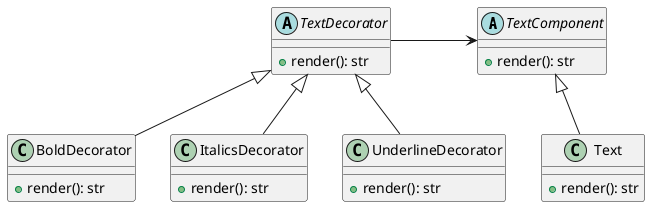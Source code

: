 @startuml
abstract class TextComponent
TextComponent : +render(): str
class Text
Text : +render(): str
abstract class TextDecorator
TextDecorator : +render(): str
TextDecorator -right-> TextComponent
class BoldDecorator
BoldDecorator : +render(): str
class ItalicsDecorator
ItalicsDecorator : +render(): str
class UnderlineDecorator
UnderlineDecorator : +render(): str
TextComponent <|-- Text
TextDecorator <|-- BoldDecorator
TextDecorator <|-- ItalicsDecorator
TextDecorator <|-- UnderlineDecorator
@enduml